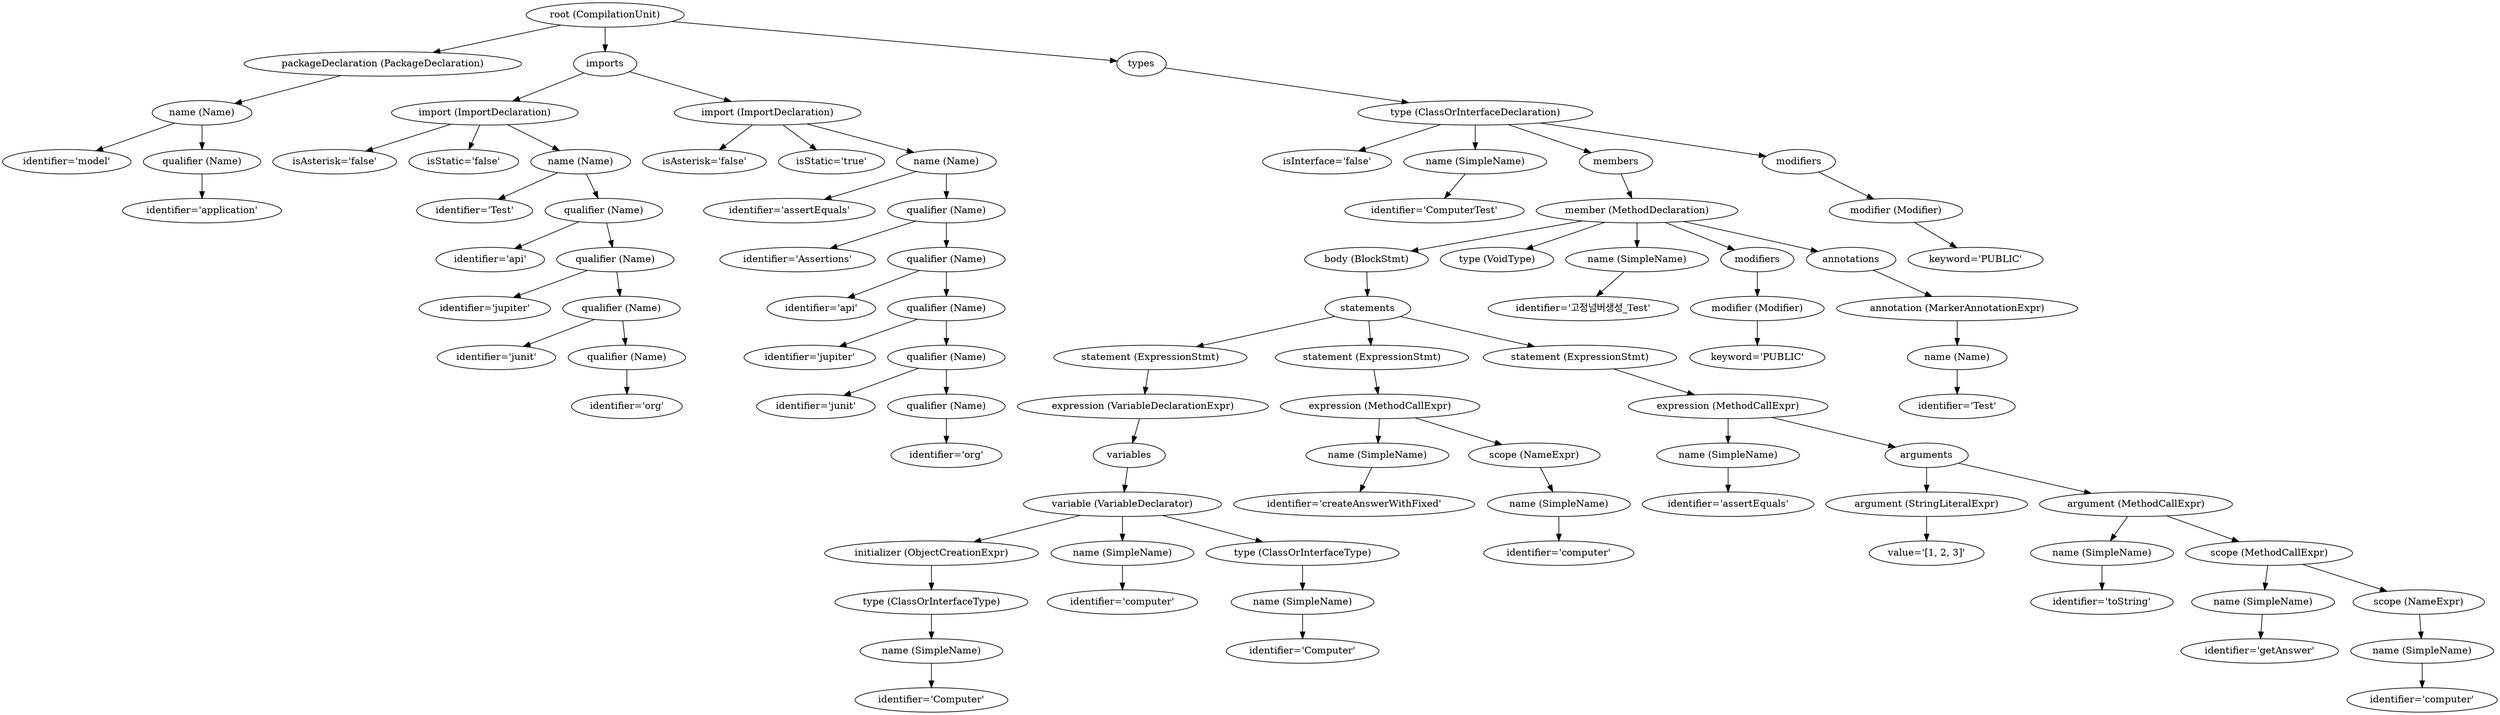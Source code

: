 digraph {
n0 [label="root (CompilationUnit)"];
n1 [label="packageDeclaration (PackageDeclaration)"];
n0 -> n1;
n2 [label="name (Name)"];
n1 -> n2;
n3 [label="identifier='model'"];
n2 -> n3;
n4 [label="qualifier (Name)"];
n2 -> n4;
n5 [label="identifier='application'"];
n4 -> n5;
n6 [label="imports"];
n0 -> n6;
n7 [label="import (ImportDeclaration)"];
n6 -> n7;
n8 [label="isAsterisk='false'"];
n7 -> n8;
n9 [label="isStatic='false'"];
n7 -> n9;
n10 [label="name (Name)"];
n7 -> n10;
n11 [label="identifier='Test'"];
n10 -> n11;
n12 [label="qualifier (Name)"];
n10 -> n12;
n13 [label="identifier='api'"];
n12 -> n13;
n14 [label="qualifier (Name)"];
n12 -> n14;
n15 [label="identifier='jupiter'"];
n14 -> n15;
n16 [label="qualifier (Name)"];
n14 -> n16;
n17 [label="identifier='junit'"];
n16 -> n17;
n18 [label="qualifier (Name)"];
n16 -> n18;
n19 [label="identifier='org'"];
n18 -> n19;
n20 [label="import (ImportDeclaration)"];
n6 -> n20;
n21 [label="isAsterisk='false'"];
n20 -> n21;
n22 [label="isStatic='true'"];
n20 -> n22;
n23 [label="name (Name)"];
n20 -> n23;
n24 [label="identifier='assertEquals'"];
n23 -> n24;
n25 [label="qualifier (Name)"];
n23 -> n25;
n26 [label="identifier='Assertions'"];
n25 -> n26;
n27 [label="qualifier (Name)"];
n25 -> n27;
n28 [label="identifier='api'"];
n27 -> n28;
n29 [label="qualifier (Name)"];
n27 -> n29;
n30 [label="identifier='jupiter'"];
n29 -> n30;
n31 [label="qualifier (Name)"];
n29 -> n31;
n32 [label="identifier='junit'"];
n31 -> n32;
n33 [label="qualifier (Name)"];
n31 -> n33;
n34 [label="identifier='org'"];
n33 -> n34;
n35 [label="types"];
n0 -> n35;
n36 [label="type (ClassOrInterfaceDeclaration)"];
n35 -> n36;
n37 [label="isInterface='false'"];
n36 -> n37;
n38 [label="name (SimpleName)"];
n36 -> n38;
n39 [label="identifier='ComputerTest'"];
n38 -> n39;
n40 [label="members"];
n36 -> n40;
n41 [label="member (MethodDeclaration)"];
n40 -> n41;
n42 [label="body (BlockStmt)"];
n41 -> n42;
n43 [label="statements"];
n42 -> n43;
n44 [label="statement (ExpressionStmt)"];
n43 -> n44;
n45 [label="expression (VariableDeclarationExpr)"];
n44 -> n45;
n46 [label="variables"];
n45 -> n46;
n47 [label="variable (VariableDeclarator)"];
n46 -> n47;
n48 [label="initializer (ObjectCreationExpr)"];
n47 -> n48;
n49 [label="type (ClassOrInterfaceType)"];
n48 -> n49;
n50 [label="name (SimpleName)"];
n49 -> n50;
n51 [label="identifier='Computer'"];
n50 -> n51;
n52 [label="name (SimpleName)"];
n47 -> n52;
n53 [label="identifier='computer'"];
n52 -> n53;
n54 [label="type (ClassOrInterfaceType)"];
n47 -> n54;
n55 [label="name (SimpleName)"];
n54 -> n55;
n56 [label="identifier='Computer'"];
n55 -> n56;
n57 [label="statement (ExpressionStmt)"];
n43 -> n57;
n58 [label="expression (MethodCallExpr)"];
n57 -> n58;
n59 [label="name (SimpleName)"];
n58 -> n59;
n60 [label="identifier='createAnswerWithFixed'"];
n59 -> n60;
n61 [label="scope (NameExpr)"];
n58 -> n61;
n62 [label="name (SimpleName)"];
n61 -> n62;
n63 [label="identifier='computer'"];
n62 -> n63;
n64 [label="statement (ExpressionStmt)"];
n43 -> n64;
n65 [label="expression (MethodCallExpr)"];
n64 -> n65;
n66 [label="name (SimpleName)"];
n65 -> n66;
n67 [label="identifier='assertEquals'"];
n66 -> n67;
n68 [label="arguments"];
n65 -> n68;
n69 [label="argument (StringLiteralExpr)"];
n68 -> n69;
n70 [label="value='[1, 2, 3]'"];
n69 -> n70;
n71 [label="argument (MethodCallExpr)"];
n68 -> n71;
n72 [label="name (SimpleName)"];
n71 -> n72;
n73 [label="identifier='toString'"];
n72 -> n73;
n74 [label="scope (MethodCallExpr)"];
n71 -> n74;
n75 [label="name (SimpleName)"];
n74 -> n75;
n76 [label="identifier='getAnswer'"];
n75 -> n76;
n77 [label="scope (NameExpr)"];
n74 -> n77;
n78 [label="name (SimpleName)"];
n77 -> n78;
n79 [label="identifier='computer'"];
n78 -> n79;
n80 [label="type (VoidType)"];
n41 -> n80;
n81 [label="name (SimpleName)"];
n41 -> n81;
n82 [label="identifier='고정넘버생성_Test'"];
n81 -> n82;
n83 [label="modifiers"];
n41 -> n83;
n84 [label="modifier (Modifier)"];
n83 -> n84;
n85 [label="keyword='PUBLIC'"];
n84 -> n85;
n86 [label="annotations"];
n41 -> n86;
n87 [label="annotation (MarkerAnnotationExpr)"];
n86 -> n87;
n88 [label="name (Name)"];
n87 -> n88;
n89 [label="identifier='Test'"];
n88 -> n89;
n90 [label="modifiers"];
n36 -> n90;
n91 [label="modifier (Modifier)"];
n90 -> n91;
n92 [label="keyword='PUBLIC'"];
n91 -> n92;
}